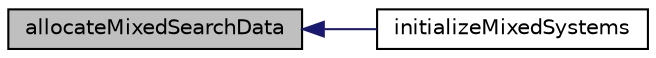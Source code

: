 digraph "allocateMixedSearchData"
{
  edge [fontname="Helvetica",fontsize="10",labelfontname="Helvetica",labelfontsize="10"];
  node [fontname="Helvetica",fontsize="10",shape=record];
  rankdir="LR";
  Node1 [label="allocateMixedSearchData",height=0.2,width=0.4,color="black", fillcolor="grey75", style="filled", fontcolor="black"];
  Node1 -> Node2 [dir="back",color="midnightblue",fontsize="10",style="solid",fontname="Helvetica"];
  Node2 [label="initializeMixedSystems",height=0.2,width=0.4,color="black", fillcolor="white", style="filled",URL="$d1/df1/mixed_system_8h.html#a42af033f58285d52946e21172b2c03d1"];
}
